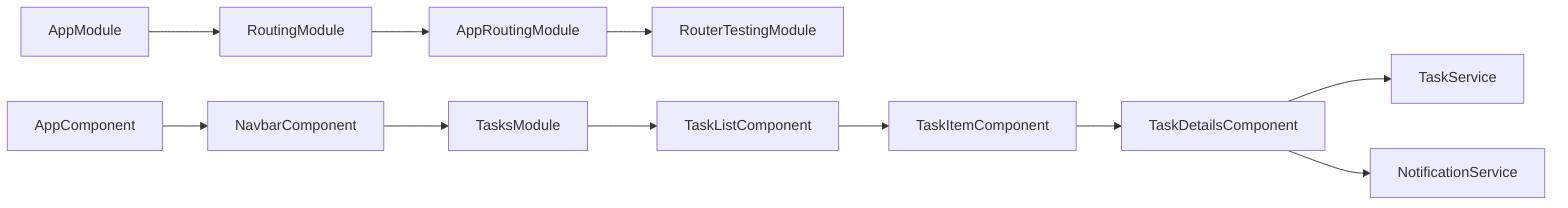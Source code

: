 graph LR
    AppModule --> RoutingModule
    RoutingModule --> AppRoutingModule
    AppRoutingModule --> RouterTestingModule
    AppComponent --> NavbarComponent
    NavbarComponent --> TasksModule
    TasksModule --> TaskListComponent
    TaskListComponent --> TaskItemComponent
    TaskItemComponent --> TaskDetailsComponent
    TaskDetailsComponent --> TaskService
    TaskDetailsComponent --> NotificationService
